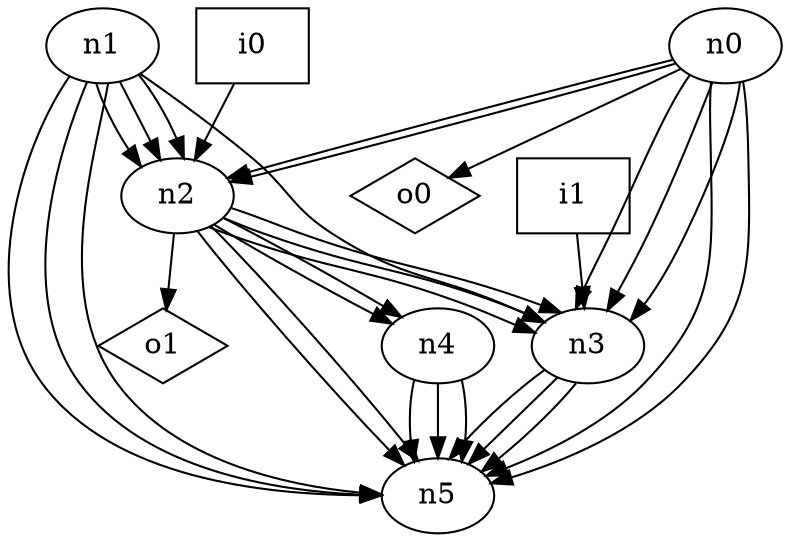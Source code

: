 digraph G {
n0 [label="n0"];
n1 [label="n1"];
n2 [label="n2"];
n3 [label="n3"];
n4 [label="n4"];
n5 [label="n5"];
n6 [label="i0",shape="box"];
n7 [label="i1",shape="box"];
n8 [label="o0",shape="diamond"];
n9 [label="o1",shape="diamond"];
n0 -> n2
n0 -> n2
n0 -> n3
n0 -> n3
n0 -> n3
n0 -> n5
n0 -> n5
n0 -> n8
n1 -> n2
n1 -> n2
n1 -> n2
n1 -> n3
n1 -> n5
n1 -> n5
n1 -> n5
n2 -> n3
n2 -> n3
n2 -> n3
n2 -> n4
n2 -> n4
n2 -> n5
n2 -> n5
n2 -> n9
n3 -> n5
n3 -> n5
n3 -> n5
n4 -> n5
n4 -> n5
n4 -> n5
n6 -> n2
n7 -> n3
}